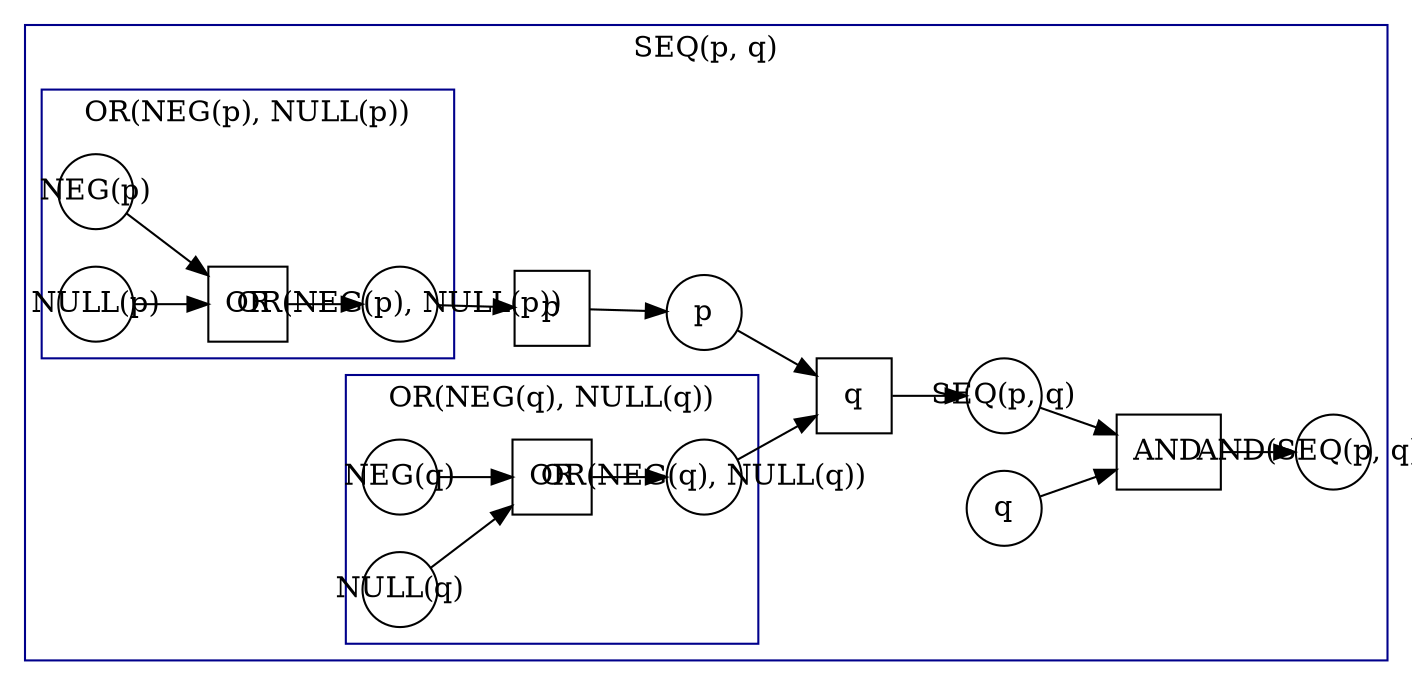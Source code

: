 digraph G {
  rankdir="LR";

  subgraph cluster_0 {
    label="SEQ(p, q)" ;
    color=darkblue ;

    subgraph place {
      node [shape=circle,fixedsize=true,width=.5];
      _p0_0 [label="p"] ;
      _p1_0 [label="q"] ;
      _p2_0 [label="SEQ(p, q)"] ;
      _p3_0 [label="AND(SEQ(p, q), q)"] ;
    } 

    subgraph transitions {
      node [shape=rect,height=.5,width=.5];
      _t0_0 [label="p"] ;
      _t1_0 [label="q"] ;
      _t2_0 [label="AND"] ;
    } 

    subgraph cluster0_0 {
      label="OR(NEG(p), NULL(p))" ;
      color=darkblue ;

      subgraph place {
        node [shape=circle,fixedsize=true,width=.5];
        _p0_00 [label="OR(NEG(p), NULL(p))"] ;
        _p1_00 [label="NEG(p)"] ;
        _p2_00 [label="NULL(p)"] ;
      } 

      subgraph transitions {
        node [shape=rect,height=.5,width=.5];
        _t0_00 [label="OR"] ;
      } 

      _t0_00 -> _p0_00 [] ;
      _p1_00 -> _t0_00 [] ;
      _p2_00 -> _t0_00 [] ;
    }

    subgraph cluster0_1 {
      label="OR(NEG(q), NULL(q))" ;
      color=darkblue ;

      subgraph place {
        node [shape=circle,fixedsize=true,width=.5];
        _p0_01 [label="OR(NEG(q), NULL(q))"] ;
        _p1_01 [label="NEG(q)"] ;
        _p2_01 [label="NULL(q)"] ;
      } 

      subgraph transitions {
        node [shape=rect,height=.5,width=.5];
        _t0_01 [label="OR"] ;
      } 

      _t0_01 -> _p0_01 [] ;
      _p1_01 -> _t0_01 [] ;
      _p2_01 -> _t0_01 [] ;
    }

    _p0_00 -> _t0_0 [] ;
    _t0_0 -> _p0_0 [] ;
    _p0_0 -> _t1_0 [] ;
    _p0_01 -> _t1_0 [] ;
    _t1_0 -> _p2_0 [] ;
    _p2_0 -> _t2_0 [] ;
    _p1_0 -> _t2_0 [] ;
    _t2_0 -> _p3_0 [] ;
  }
}

